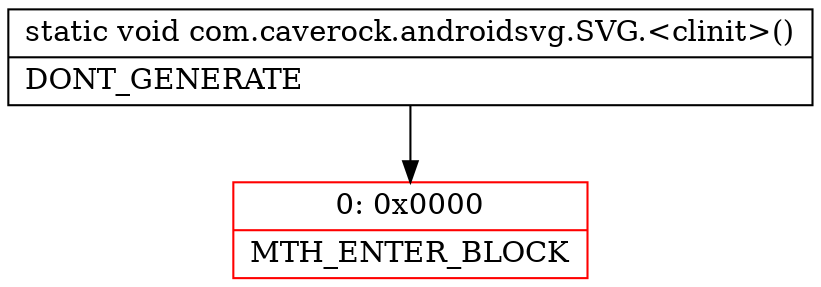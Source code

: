 digraph "CFG forcom.caverock.androidsvg.SVG.\<clinit\>()V" {
subgraph cluster_Region_205190068 {
label = "R(0)";
node [shape=record,color=blue];
}
Node_0 [shape=record,color=red,label="{0\:\ 0x0000|MTH_ENTER_BLOCK\l}"];
MethodNode[shape=record,label="{static void com.caverock.androidsvg.SVG.\<clinit\>()  | DONT_GENERATE\l}"];
MethodNode -> Node_0;
}

